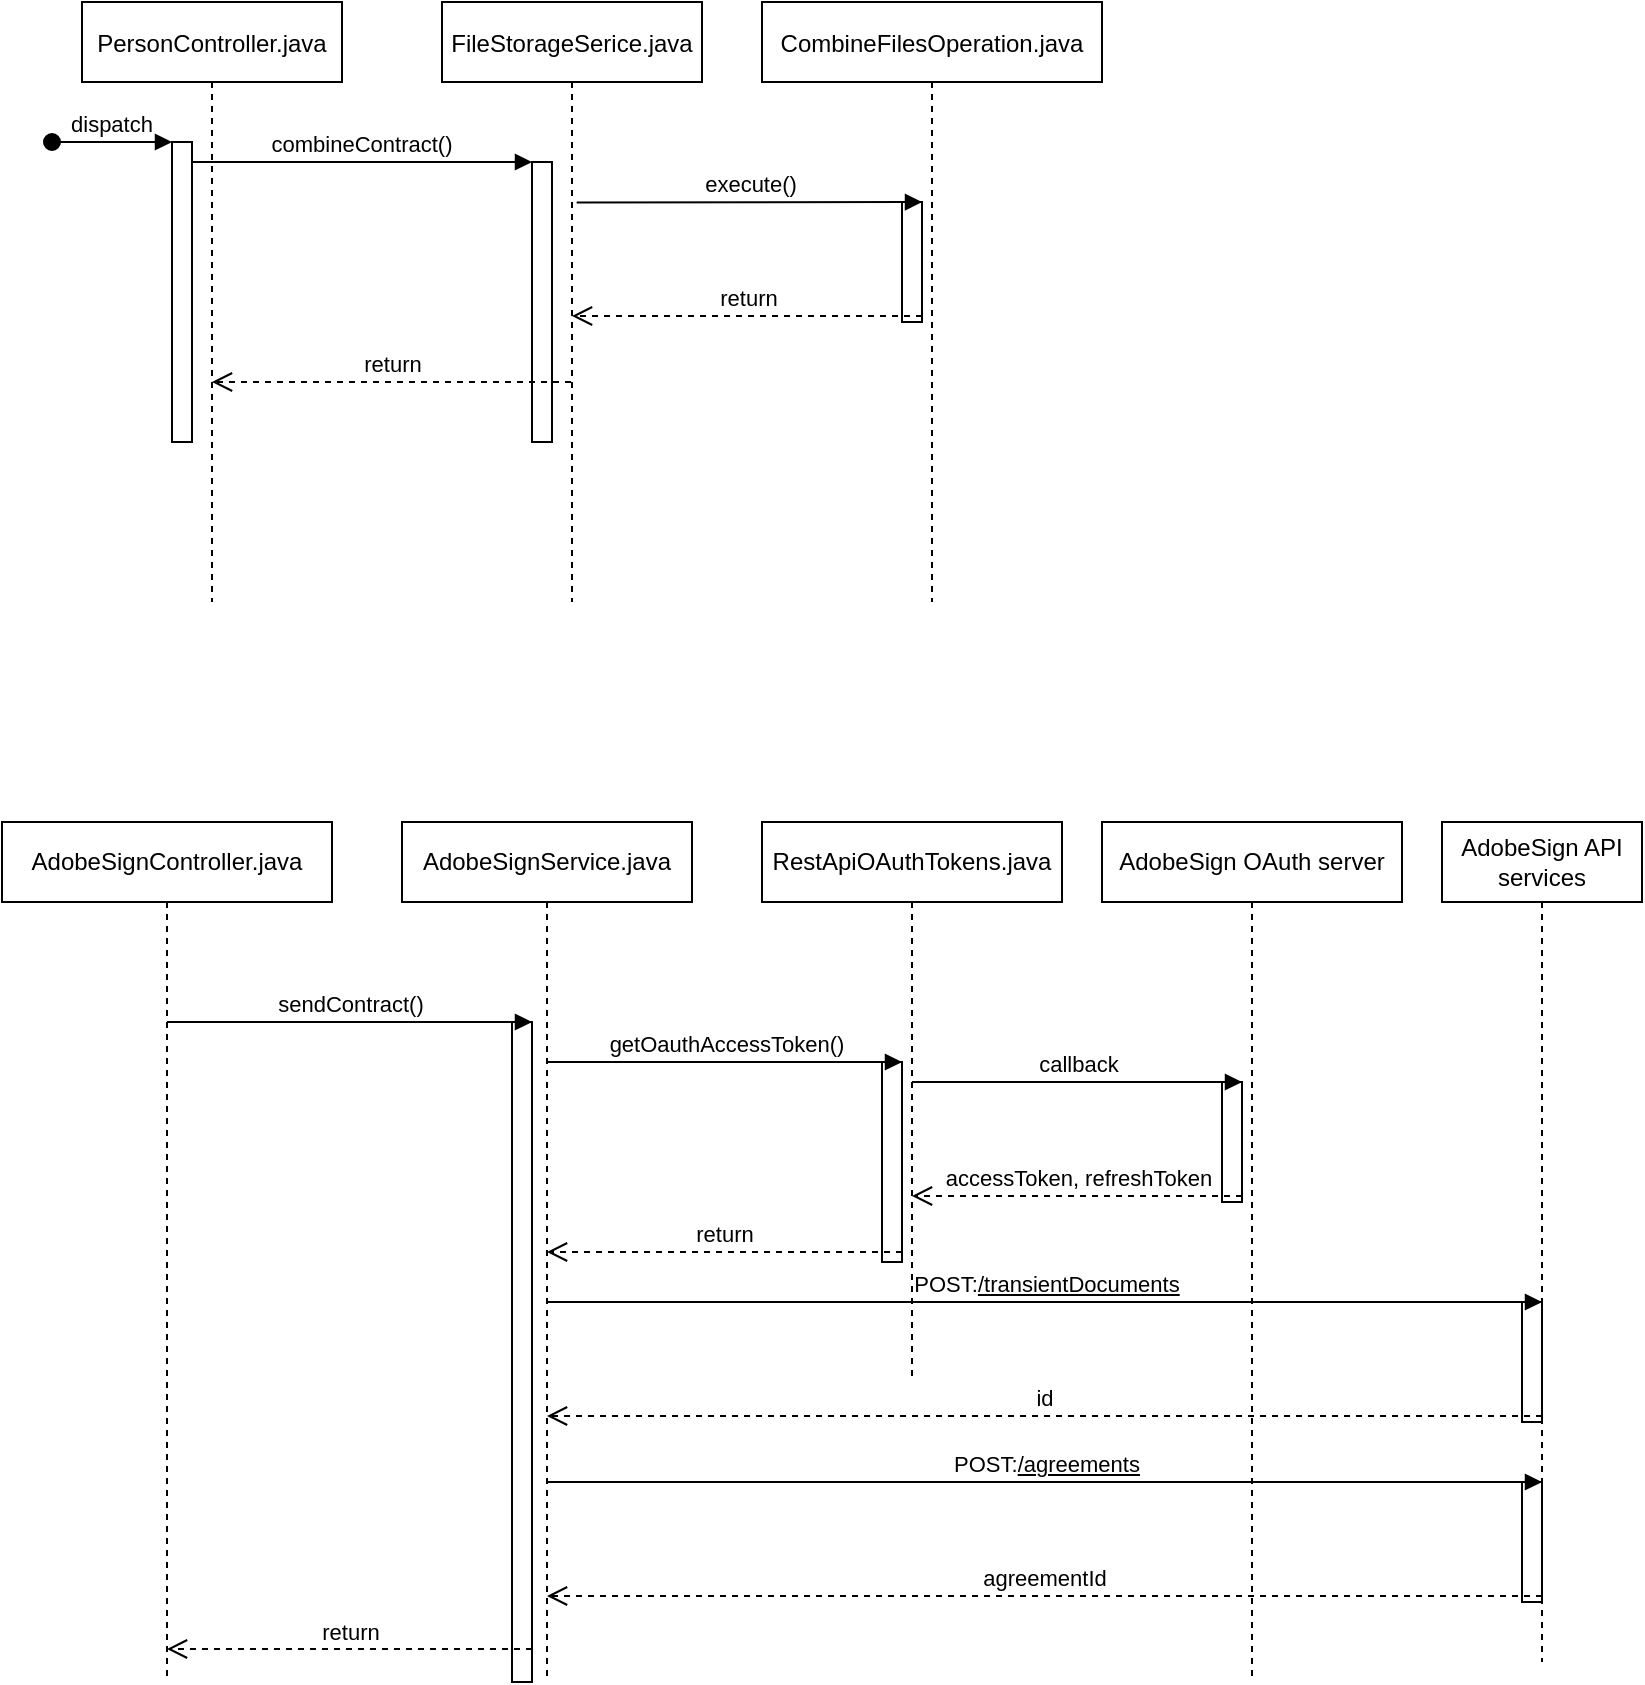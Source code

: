 <mxfile version="18.0.2" type="github">
  <diagram id="kgpKYQtTHZ0yAKxKKP6v" name="Page-1">
    <mxGraphModel dx="1202" dy="484" grid="1" gridSize="10" guides="1" tooltips="1" connect="1" arrows="1" fold="1" page="1" pageScale="1" pageWidth="850" pageHeight="1100" math="0" shadow="0">
      <root>
        <mxCell id="0" />
        <mxCell id="1" parent="0" />
        <mxCell id="3nuBFxr9cyL0pnOWT2aG-1" value="PersonController.java" style="shape=umlLifeline;perimeter=lifelinePerimeter;container=1;collapsible=0;recursiveResize=0;rounded=0;shadow=0;strokeWidth=1;" parent="1" vertex="1">
          <mxGeometry x="120" y="80" width="130" height="300" as="geometry" />
        </mxCell>
        <mxCell id="3nuBFxr9cyL0pnOWT2aG-2" value="" style="points=[];perimeter=orthogonalPerimeter;rounded=0;shadow=0;strokeWidth=1;" parent="3nuBFxr9cyL0pnOWT2aG-1" vertex="1">
          <mxGeometry x="45" y="70" width="10" height="150" as="geometry" />
        </mxCell>
        <mxCell id="3nuBFxr9cyL0pnOWT2aG-3" value="dispatch" style="verticalAlign=bottom;startArrow=oval;endArrow=block;startSize=8;shadow=0;strokeWidth=1;" parent="3nuBFxr9cyL0pnOWT2aG-1" target="3nuBFxr9cyL0pnOWT2aG-2" edge="1">
          <mxGeometry relative="1" as="geometry">
            <mxPoint x="-15" y="70" as="sourcePoint" />
          </mxGeometry>
        </mxCell>
        <mxCell id="3nuBFxr9cyL0pnOWT2aG-5" value="FileStorageSerice.java" style="shape=umlLifeline;perimeter=lifelinePerimeter;container=1;collapsible=0;recursiveResize=0;rounded=0;shadow=0;strokeWidth=1;" parent="1" vertex="1">
          <mxGeometry x="300" y="80" width="130" height="300" as="geometry" />
        </mxCell>
        <mxCell id="3nuBFxr9cyL0pnOWT2aG-6" value="" style="points=[];perimeter=orthogonalPerimeter;rounded=0;shadow=0;strokeWidth=1;" parent="3nuBFxr9cyL0pnOWT2aG-5" vertex="1">
          <mxGeometry x="45" y="80" width="10" height="140" as="geometry" />
        </mxCell>
        <mxCell id="3nuBFxr9cyL0pnOWT2aG-8" value="combineContract()" style="verticalAlign=bottom;endArrow=block;entryX=0;entryY=0;shadow=0;strokeWidth=1;" parent="1" source="3nuBFxr9cyL0pnOWT2aG-2" target="3nuBFxr9cyL0pnOWT2aG-6" edge="1">
          <mxGeometry relative="1" as="geometry">
            <mxPoint x="275" y="160" as="sourcePoint" />
          </mxGeometry>
        </mxCell>
        <mxCell id="ugWkfM76qfCzoa_eDtO--1" value="CombineFilesOperation.java" style="shape=umlLifeline;perimeter=lifelinePerimeter;container=1;collapsible=0;recursiveResize=0;rounded=0;shadow=0;strokeWidth=1;" vertex="1" parent="1">
          <mxGeometry x="460" y="80" width="170" height="300" as="geometry" />
        </mxCell>
        <mxCell id="ugWkfM76qfCzoa_eDtO--11" value="" style="html=1;points=[];perimeter=orthogonalPerimeter;" vertex="1" parent="ugWkfM76qfCzoa_eDtO--1">
          <mxGeometry x="70" y="100" width="10" height="60" as="geometry" />
        </mxCell>
        <mxCell id="ugWkfM76qfCzoa_eDtO--12" value="execute()" style="html=1;verticalAlign=bottom;endArrow=block;entryX=1;entryY=0;rounded=0;exitX=0.518;exitY=0.334;exitDx=0;exitDy=0;exitPerimeter=0;" edge="1" target="ugWkfM76qfCzoa_eDtO--11" parent="1" source="3nuBFxr9cyL0pnOWT2aG-5">
          <mxGeometry relative="1" as="geometry">
            <mxPoint x="600" y="180" as="sourcePoint" />
          </mxGeometry>
        </mxCell>
        <mxCell id="ugWkfM76qfCzoa_eDtO--13" value="return" style="html=1;verticalAlign=bottom;endArrow=open;dashed=1;endSize=8;exitX=1;exitY=0.95;rounded=0;" edge="1" source="ugWkfM76qfCzoa_eDtO--11" parent="1" target="3nuBFxr9cyL0pnOWT2aG-5">
          <mxGeometry relative="1" as="geometry">
            <mxPoint x="600" y="237" as="targetPoint" />
          </mxGeometry>
        </mxCell>
        <mxCell id="ugWkfM76qfCzoa_eDtO--17" value="return" style="html=1;verticalAlign=bottom;endArrow=open;dashed=1;endSize=8;rounded=0;" edge="1" parent="1" source="3nuBFxr9cyL0pnOWT2aG-5" target="3nuBFxr9cyL0pnOWT2aG-1">
          <mxGeometry relative="1" as="geometry">
            <mxPoint x="340" y="370" as="sourcePoint" />
            <mxPoint x="260" y="370" as="targetPoint" />
            <Array as="points">
              <mxPoint x="300" y="270" />
            </Array>
          </mxGeometry>
        </mxCell>
        <mxCell id="ugWkfM76qfCzoa_eDtO--18" value="AdobeSignController.java" style="shape=umlLifeline;perimeter=lifelinePerimeter;whiteSpace=wrap;html=1;container=1;collapsible=0;recursiveResize=0;outlineConnect=0;" vertex="1" parent="1">
          <mxGeometry x="80" y="490" width="165" height="430" as="geometry" />
        </mxCell>
        <mxCell id="ugWkfM76qfCzoa_eDtO--19" value="AdobeSignService.java" style="shape=umlLifeline;perimeter=lifelinePerimeter;whiteSpace=wrap;html=1;container=1;collapsible=0;recursiveResize=0;outlineConnect=0;" vertex="1" parent="1">
          <mxGeometry x="280" y="490" width="145" height="430" as="geometry" />
        </mxCell>
        <mxCell id="ugWkfM76qfCzoa_eDtO--20" value="" style="html=1;points=[];perimeter=orthogonalPerimeter;" vertex="1" parent="ugWkfM76qfCzoa_eDtO--19">
          <mxGeometry x="55" y="100" width="10" height="330" as="geometry" />
        </mxCell>
        <mxCell id="ugWkfM76qfCzoa_eDtO--21" value="sendContract()" style="html=1;verticalAlign=bottom;endArrow=block;entryX=1;entryY=0;rounded=0;" edge="1" target="ugWkfM76qfCzoa_eDtO--20" parent="1" source="ugWkfM76qfCzoa_eDtO--18">
          <mxGeometry relative="1" as="geometry">
            <mxPoint x="405" y="590" as="sourcePoint" />
          </mxGeometry>
        </mxCell>
        <mxCell id="ugWkfM76qfCzoa_eDtO--22" value="return" style="html=1;verticalAlign=bottom;endArrow=open;dashed=1;endSize=8;exitX=1;exitY=0.95;rounded=0;" edge="1" source="ugWkfM76qfCzoa_eDtO--20" parent="1" target="ugWkfM76qfCzoa_eDtO--18">
          <mxGeometry relative="1" as="geometry">
            <mxPoint x="405" y="647" as="targetPoint" />
          </mxGeometry>
        </mxCell>
        <mxCell id="ugWkfM76qfCzoa_eDtO--23" value="RestApiOAuthTokens.java" style="shape=umlLifeline;perimeter=lifelinePerimeter;whiteSpace=wrap;html=1;container=1;collapsible=0;recursiveResize=0;outlineConnect=0;" vertex="1" parent="1">
          <mxGeometry x="460" y="490" width="150" height="280" as="geometry" />
        </mxCell>
        <mxCell id="ugWkfM76qfCzoa_eDtO--24" value="" style="html=1;points=[];perimeter=orthogonalPerimeter;" vertex="1" parent="ugWkfM76qfCzoa_eDtO--23">
          <mxGeometry x="60" y="120" width="10" height="100" as="geometry" />
        </mxCell>
        <mxCell id="ugWkfM76qfCzoa_eDtO--25" value="getOauthAccessToken()" style="html=1;verticalAlign=bottom;endArrow=block;entryX=1;entryY=0;rounded=0;" edge="1" target="ugWkfM76qfCzoa_eDtO--24" parent="1" source="ugWkfM76qfCzoa_eDtO--19">
          <mxGeometry relative="1" as="geometry">
            <mxPoint x="590" y="590" as="sourcePoint" />
          </mxGeometry>
        </mxCell>
        <mxCell id="ugWkfM76qfCzoa_eDtO--26" value="return" style="html=1;verticalAlign=bottom;endArrow=open;dashed=1;endSize=8;exitX=1;exitY=0.95;rounded=0;" edge="1" source="ugWkfM76qfCzoa_eDtO--24" parent="1" target="ugWkfM76qfCzoa_eDtO--19">
          <mxGeometry relative="1" as="geometry">
            <mxPoint x="590" y="647" as="targetPoint" />
          </mxGeometry>
        </mxCell>
        <mxCell id="ugWkfM76qfCzoa_eDtO--27" value="AdobeSign OAuth server" style="shape=umlLifeline;perimeter=lifelinePerimeter;whiteSpace=wrap;html=1;container=1;collapsible=0;recursiveResize=0;outlineConnect=0;" vertex="1" parent="1">
          <mxGeometry x="630" y="490" width="150" height="430" as="geometry" />
        </mxCell>
        <mxCell id="ugWkfM76qfCzoa_eDtO--32" value="" style="html=1;points=[];perimeter=orthogonalPerimeter;" vertex="1" parent="ugWkfM76qfCzoa_eDtO--27">
          <mxGeometry x="60" y="130" width="10" height="60" as="geometry" />
        </mxCell>
        <mxCell id="ugWkfM76qfCzoa_eDtO--33" value="callback" style="html=1;verticalAlign=bottom;endArrow=block;entryX=1;entryY=0;rounded=0;" edge="1" target="ugWkfM76qfCzoa_eDtO--32" parent="1" source="ugWkfM76qfCzoa_eDtO--23">
          <mxGeometry relative="1" as="geometry">
            <mxPoint x="760" y="620" as="sourcePoint" />
          </mxGeometry>
        </mxCell>
        <mxCell id="ugWkfM76qfCzoa_eDtO--34" value="accessToken, refreshToken" style="html=1;verticalAlign=bottom;endArrow=open;dashed=1;endSize=8;exitX=1;exitY=0.95;rounded=0;" edge="1" source="ugWkfM76qfCzoa_eDtO--32" parent="1" target="ugWkfM76qfCzoa_eDtO--23">
          <mxGeometry relative="1" as="geometry">
            <mxPoint x="760" y="677" as="targetPoint" />
          </mxGeometry>
        </mxCell>
        <mxCell id="ugWkfM76qfCzoa_eDtO--36" value="AdobeSign API services" style="shape=umlLifeline;perimeter=lifelinePerimeter;whiteSpace=wrap;html=1;container=1;collapsible=0;recursiveResize=0;outlineConnect=0;" vertex="1" parent="1">
          <mxGeometry x="800" y="490" width="100" height="420" as="geometry" />
        </mxCell>
        <mxCell id="ugWkfM76qfCzoa_eDtO--38" value="" style="html=1;points=[];perimeter=orthogonalPerimeter;" vertex="1" parent="ugWkfM76qfCzoa_eDtO--36">
          <mxGeometry x="40" y="240" width="10" height="60" as="geometry" />
        </mxCell>
        <mxCell id="ugWkfM76qfCzoa_eDtO--41" value="" style="html=1;points=[];perimeter=orthogonalPerimeter;" vertex="1" parent="ugWkfM76qfCzoa_eDtO--36">
          <mxGeometry x="40" y="330" width="10" height="60" as="geometry" />
        </mxCell>
        <mxCell id="ugWkfM76qfCzoa_eDtO--39" value="POST:&lt;a style=&quot;font: inherit; text-align: left; color: black; margin: 0px; padding: 0px; border: 0px; vertical-align: baseline;&quot; class=&quot;toggleOperation&quot; href=&quot;https://abhishekdixitg.in1.echosign.com/public/docs/restapi/v6#!/transientDocuments/createTransientDocument&quot;&gt;/transientDocuments&lt;/a&gt;" style="html=1;verticalAlign=bottom;endArrow=block;entryX=1;entryY=0;rounded=0;" edge="1" target="ugWkfM76qfCzoa_eDtO--38" parent="1" source="ugWkfM76qfCzoa_eDtO--19">
          <mxGeometry relative="1" as="geometry">
            <mxPoint x="910" y="720" as="sourcePoint" />
          </mxGeometry>
        </mxCell>
        <mxCell id="ugWkfM76qfCzoa_eDtO--40" value="id" style="html=1;verticalAlign=bottom;endArrow=open;dashed=1;endSize=8;exitX=1;exitY=0.95;rounded=0;" edge="1" source="ugWkfM76qfCzoa_eDtO--38" parent="1" target="ugWkfM76qfCzoa_eDtO--19">
          <mxGeometry relative="1" as="geometry">
            <mxPoint x="910" y="777" as="targetPoint" />
          </mxGeometry>
        </mxCell>
        <mxCell id="ugWkfM76qfCzoa_eDtO--42" value="POST:&lt;a style=&quot;font: inherit; text-align: left; color: black; margin: 0px; padding: 0px; border: 0px; vertical-align: baseline;&quot; class=&quot;toggleOperation&quot; href=&quot;https://abhishekdixitg.in1.echosign.com/public/docs/restapi/v6#!/agreements/createAgreement&quot;&gt;/agreements&lt;/a&gt;" style="html=1;verticalAlign=bottom;endArrow=block;entryX=1;entryY=0;rounded=0;" edge="1" target="ugWkfM76qfCzoa_eDtO--41" parent="1" source="ugWkfM76qfCzoa_eDtO--19">
          <mxGeometry relative="1" as="geometry">
            <mxPoint x="910" y="800" as="sourcePoint" />
          </mxGeometry>
        </mxCell>
        <mxCell id="ugWkfM76qfCzoa_eDtO--43" value="agreementId" style="html=1;verticalAlign=bottom;endArrow=open;dashed=1;endSize=8;exitX=1;exitY=0.95;rounded=0;" edge="1" source="ugWkfM76qfCzoa_eDtO--41" parent="1" target="ugWkfM76qfCzoa_eDtO--19">
          <mxGeometry relative="1" as="geometry">
            <mxPoint x="910" y="857" as="targetPoint" />
          </mxGeometry>
        </mxCell>
      </root>
    </mxGraphModel>
  </diagram>
</mxfile>
